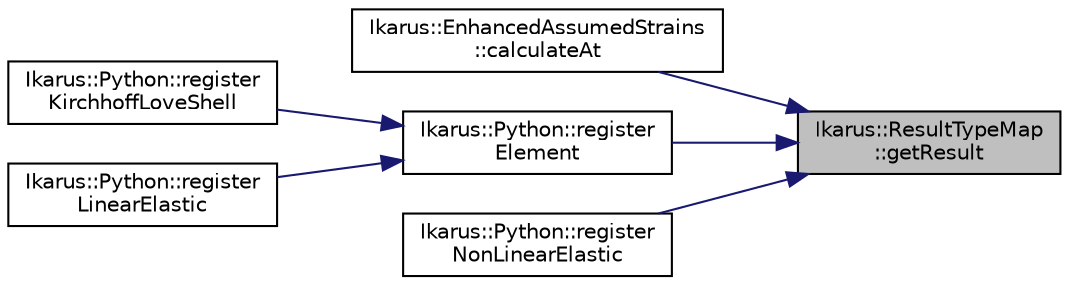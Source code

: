 digraph "Ikarus::ResultTypeMap::getResult"
{
 // LATEX_PDF_SIZE
  edge [fontname="Helvetica",fontsize="10",labelfontname="Helvetica",labelfontsize="10"];
  node [fontname="Helvetica",fontsize="10",shape=record];
  rankdir="RL";
  Node1 [label="Ikarus::ResultTypeMap\l::getResult",height=0.2,width=0.4,color="black", fillcolor="grey75", style="filled", fontcolor="black",tooltip="Get the result array for a specific result type."];
  Node1 -> Node2 [dir="back",color="midnightblue",fontsize="10",style="solid"];
  Node2 [label="Ikarus::EnhancedAssumedStrains\l::calculateAt",height=0.2,width=0.4,color="black", fillcolor="white", style="filled",URL="$de/d34/a01261.html#a22e25753bb3cf0c5b296c3af10c443b6",tooltip="Calculates the results at a given set of local coordinates using the Enhanced Assumed Strains (EAS) m..."];
  Node1 -> Node3 [dir="back",color="midnightblue",fontsize="10",style="solid"];
  Node3 [label="Ikarus::Python::register\lElement",height=0.2,width=0.4,color="black", fillcolor="white", style="filled",URL="$de/d25/a00290.html#ga40f83e4d7b90006b1019add3b1b218b5",tooltip="Register Python bindings for a generic finite element class."];
  Node3 -> Node4 [dir="back",color="midnightblue",fontsize="10",style="solid"];
  Node4 [label="Ikarus::Python::register\lKirchhoffLoveShell",height=0.2,width=0.4,color="black", fillcolor="white", style="filled",URL="$de/d25/a00290.html#ga31d84874c3995448666f6a1e070647d2",tooltip="Register Python bindings for a KirchhoffLoveShell class."];
  Node3 -> Node5 [dir="back",color="midnightblue",fontsize="10",style="solid"];
  Node5 [label="Ikarus::Python::register\lLinearElastic",height=0.2,width=0.4,color="black", fillcolor="white", style="filled",URL="$de/d25/a00290.html#ga23554c3ebe7088b79af73584b202eff5",tooltip="Register Python bindings for a Linear Elastic class."];
  Node1 -> Node6 [dir="back",color="midnightblue",fontsize="10",style="solid"];
  Node6 [label="Ikarus::Python::register\lNonLinearElastic",height=0.2,width=0.4,color="black", fillcolor="white", style="filled",URL="$d1/de3/a00306.html#a4124469fcacfc527cb971b40fe86e244",tooltip=" "];
}
